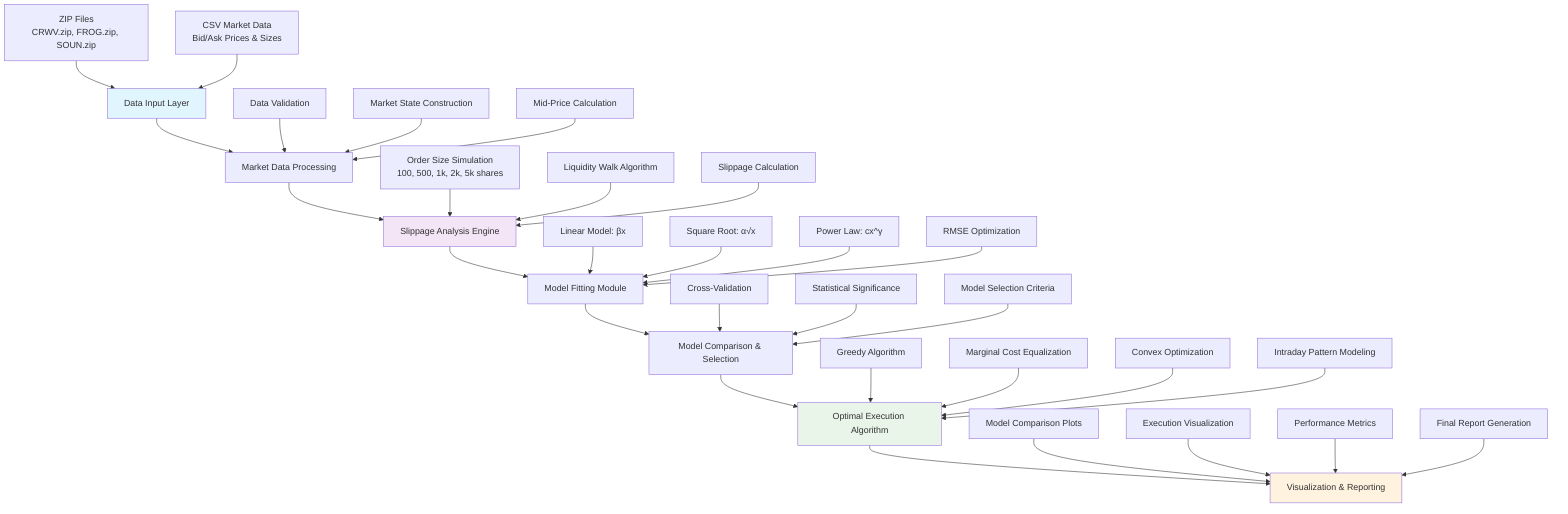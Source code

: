 graph TD
    A[Data Input Layer] --> B[Market Data Processing]
    B --> C[Slippage Analysis Engine]
    C --> D[Model Fitting Module]
    D --> E[Model Comparison & Selection]
    E --> F[Optimal Execution Algorithm]
    F --> G[Visualization & Reporting]
    
    A1[ZIP Files<br/>CRWV.zip, FROG.zip, SOUN.zip] --> A
    A2[CSV Market Data<br/>Bid/Ask Prices & Sizes] --> A
    
    B1[Data Validation] --> B
    B2[Market State Construction] --> B
    B3[Mid-Price Calculation] --> B
    
    C1[Order Size Simulation<br/>100, 500, 1k, 2k, 5k shares] --> C
    C2[Liquidity Walk Algorithm] --> C
    C3[Slippage Calculation] --> C
    
    D1[Linear Model: βx] --> D
    D2[Square Root: α√x] --> D
    D3[Power Law: cx^γ] --> D
    D4[RMSE Optimization] --> D
    
    E1[Cross-Validation] --> E
    E2[Statistical Significance] --> E
    E3[Model Selection Criteria] --> E
    
    F1[Greedy Algorithm] --> F
    F2[Marginal Cost Equalization] --> F
    F3[Convex Optimization] --> F
    F4[Intraday Pattern Modeling] --> F
    
    G1[Model Comparison Plots] --> G
    G2[Execution Visualization] --> G
    G3[Performance Metrics] --> G
    G4[Final Report Generation] --> G
    
    style A fill:#e1f5fe
    style C fill:#f3e5f5
    style F fill:#e8f5e8
    style G fill:#fff3e0